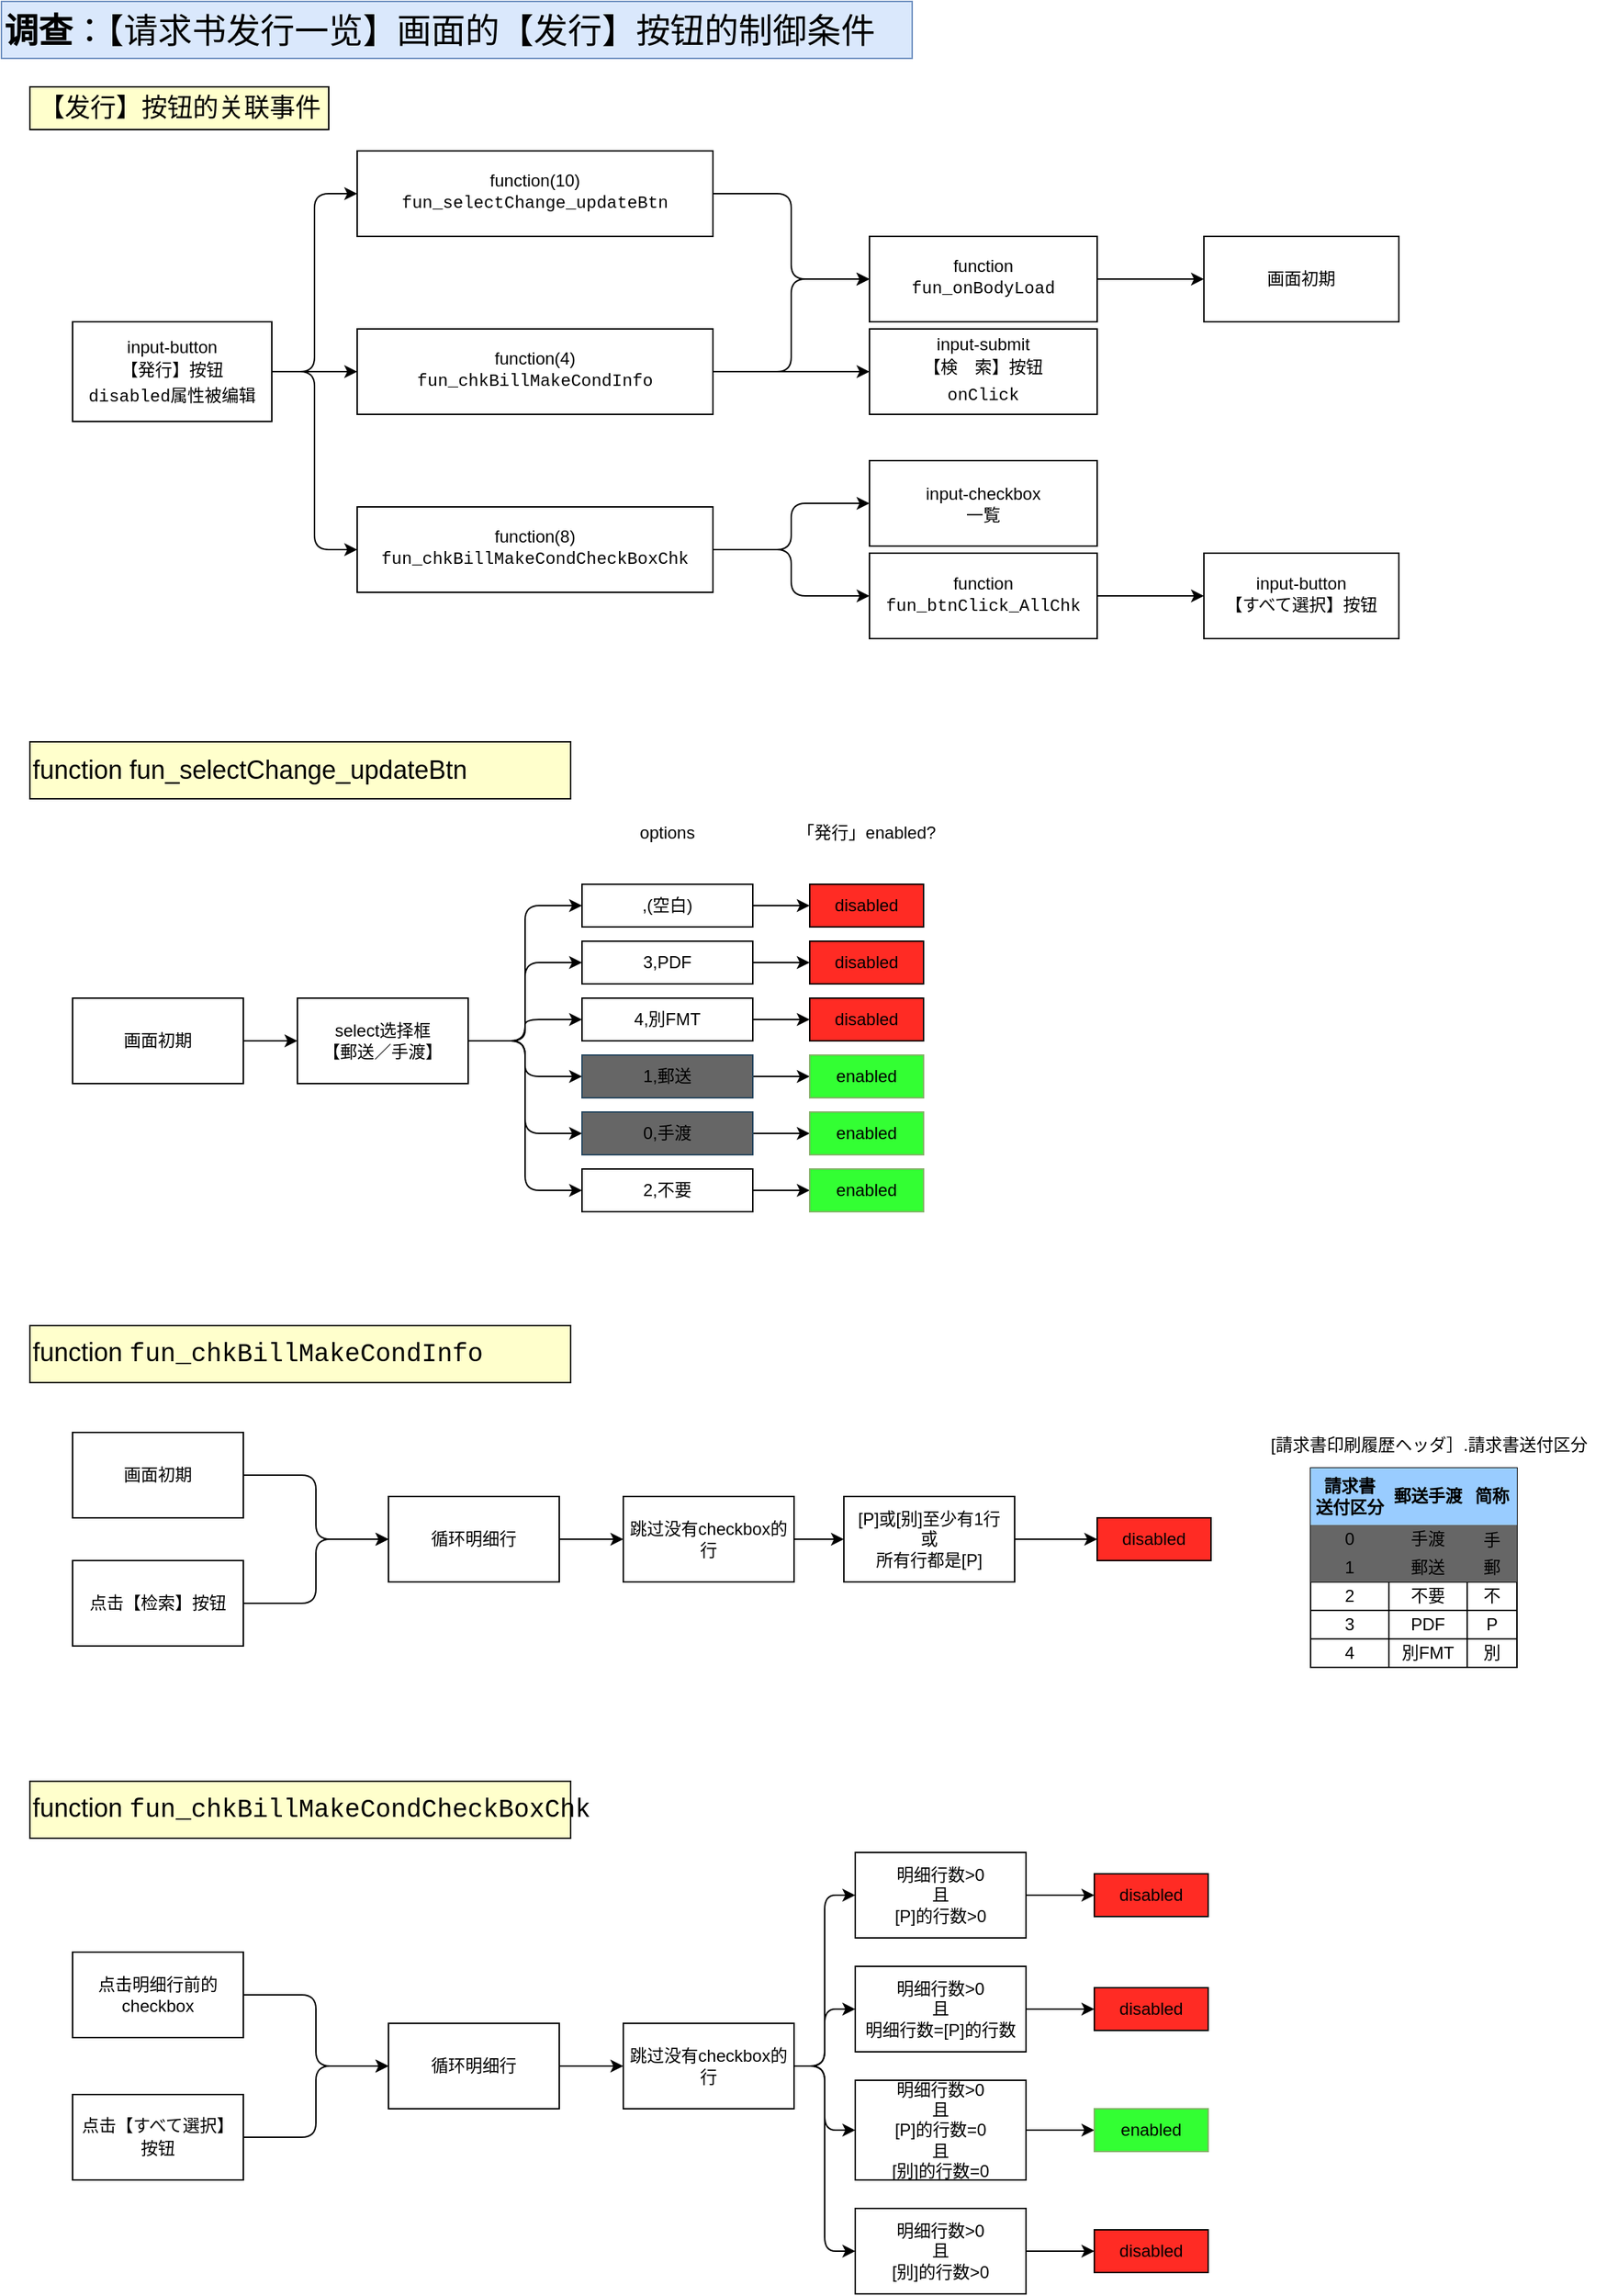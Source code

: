 <mxfile version="17.4.1" type="github">
  <diagram id="C5RBs43oDa-KdzZeNtuy" name="Page-1">
    <mxGraphModel dx="2062" dy="1098" grid="1" gridSize="10" guides="1" tooltips="1" connect="1" arrows="1" fold="1" page="1" pageScale="1" pageWidth="827" pageHeight="1169" math="0" shadow="0">
      <root>
        <mxCell id="WIyWlLk6GJQsqaUBKTNV-0" />
        <mxCell id="WIyWlLk6GJQsqaUBKTNV-1" parent="WIyWlLk6GJQsqaUBKTNV-0" />
        <mxCell id="Der7_sgnJ4g48vFdQXh9-0" value="" style="edgeStyle=orthogonalEdgeStyle;html=1;entryX=0;entryY=0.5;entryDx=0;entryDy=0;fontSize=12;labelBackgroundColor=none;fontColor=#000000;" edge="1" parent="WIyWlLk6GJQsqaUBKTNV-1" source="Der7_sgnJ4g48vFdQXh9-2" target="Der7_sgnJ4g48vFdQXh9-6">
          <mxGeometry relative="1" as="geometry" />
        </mxCell>
        <mxCell id="Der7_sgnJ4g48vFdQXh9-1" value="" style="edgeStyle=orthogonalEdgeStyle;html=1;entryX=0;entryY=0.5;entryDx=0;entryDy=0;exitX=1;exitY=0.5;exitDx=0;exitDy=0;fontSize=12;labelBackgroundColor=none;fontColor=#000000;" edge="1" parent="WIyWlLk6GJQsqaUBKTNV-1" source="Der7_sgnJ4g48vFdQXh9-2" target="Der7_sgnJ4g48vFdQXh9-4">
          <mxGeometry relative="1" as="geometry" />
        </mxCell>
        <mxCell id="Der7_sgnJ4g48vFdQXh9-2" value="input-button&lt;br style=&quot;font-size: 12px;&quot;&gt;&lt;div style=&quot;font-family: &amp;quot;yahei consolas hybrid&amp;quot;, consolas, &amp;quot;courier new&amp;quot;, monospace, consolas, &amp;quot;courier new&amp;quot;, monospace; font-size: 12px; line-height: 19px;&quot;&gt;&lt;span style=&quot;font-size: 12px;&quot;&gt;【発行】按钮&lt;/span&gt;&lt;/div&gt;&lt;span style=&quot;font-family: &amp;quot;yahei consolas hybrid&amp;quot;, consolas, &amp;quot;courier new&amp;quot;, monospace, consolas, &amp;quot;courier new&amp;quot;, monospace; font-size: 12px;&quot;&gt;disabled属性被编辑&lt;br style=&quot;font-size: 12px;&quot;&gt;&lt;/span&gt;" style="rounded=0;whiteSpace=wrap;html=1;fontSize=12;labelBackgroundColor=none;fontColor=#000000;" vertex="1" parent="WIyWlLk6GJQsqaUBKTNV-1">
          <mxGeometry x="70" y="245" width="140" height="70" as="geometry" />
        </mxCell>
        <mxCell id="Der7_sgnJ4g48vFdQXh9-3" value="" style="edgeStyle=orthogonalEdgeStyle;html=1;fontSize=12;labelBackgroundColor=none;fontColor=#000000;" edge="1" parent="WIyWlLk6GJQsqaUBKTNV-1" source="Der7_sgnJ4g48vFdQXh9-4" target="Der7_sgnJ4g48vFdQXh9-11">
          <mxGeometry relative="1" as="geometry" />
        </mxCell>
        <mxCell id="Der7_sgnJ4g48vFdQXh9-4" value="function(10)&lt;br style=&quot;font-size: 12px;&quot;&gt;&lt;div style=&quot;font-family: &amp;quot;yahei consolas hybrid&amp;quot;, consolas, &amp;quot;courier new&amp;quot;, monospace, consolas, &amp;quot;courier new&amp;quot;, monospace; font-size: 12px; line-height: 19px;&quot;&gt;&lt;span style=&quot;font-size: 12px;&quot;&gt;fun_selectChange_updateBtn&lt;/span&gt;&lt;/div&gt;" style="rounded=0;whiteSpace=wrap;html=1;fontSize=12;labelBackgroundColor=none;fontColor=#000000;" vertex="1" parent="WIyWlLk6GJQsqaUBKTNV-1">
          <mxGeometry x="270" y="125" width="250" height="60" as="geometry" />
        </mxCell>
        <mxCell id="Der7_sgnJ4g48vFdQXh9-5" value="" style="edgeStyle=orthogonalEdgeStyle;html=1;fontSize=12;labelBackgroundColor=none;fontColor=#000000;" edge="1" parent="WIyWlLk6GJQsqaUBKTNV-1" source="Der7_sgnJ4g48vFdQXh9-6" target="Der7_sgnJ4g48vFdQXh9-13">
          <mxGeometry relative="1" as="geometry" />
        </mxCell>
        <mxCell id="Der7_sgnJ4g48vFdQXh9-6" value="function(4)&lt;br style=&quot;font-size: 12px;&quot;&gt;&lt;div style=&quot;font-family: &amp;quot;yahei consolas hybrid&amp;quot;, consolas, &amp;quot;courier new&amp;quot;, monospace, consolas, &amp;quot;courier new&amp;quot;, monospace; font-size: 12px; line-height: 19px;&quot;&gt;&lt;span style=&quot;font-size: 12px;&quot;&gt;fun_chkBillMakeCondInfo&lt;/span&gt;&lt;/div&gt;" style="whiteSpace=wrap;html=1;rounded=0;fontSize=12;labelBackgroundColor=none;fontColor=#000000;" vertex="1" parent="WIyWlLk6GJQsqaUBKTNV-1">
          <mxGeometry x="270" y="250" width="250" height="60" as="geometry" />
        </mxCell>
        <mxCell id="Der7_sgnJ4g48vFdQXh9-7" value="" style="edgeStyle=orthogonalEdgeStyle;html=1;entryX=0;entryY=0.5;entryDx=0;entryDy=0;fontSize=12;labelBackgroundColor=none;fontColor=#000000;" edge="1" parent="WIyWlLk6GJQsqaUBKTNV-1" source="Der7_sgnJ4g48vFdQXh9-8" target="Der7_sgnJ4g48vFdQXh9-19">
          <mxGeometry relative="1" as="geometry">
            <mxPoint x="630" y="370" as="targetPoint" />
          </mxGeometry>
        </mxCell>
        <mxCell id="Der7_sgnJ4g48vFdQXh9-8" value="function(8)&lt;br style=&quot;font-size: 12px;&quot;&gt;&lt;div style=&quot;font-family: &amp;quot;yahei consolas hybrid&amp;quot;, consolas, &amp;quot;courier new&amp;quot;, monospace, consolas, &amp;quot;courier new&amp;quot;, monospace; font-size: 12px; line-height: 19px;&quot;&gt;&lt;div style=&quot;font-family: &amp;quot;yahei consolas hybrid&amp;quot;, consolas, &amp;quot;courier new&amp;quot;, monospace, consolas, &amp;quot;courier new&amp;quot;, monospace; line-height: 19px; font-size: 12px;&quot;&gt;&lt;span style=&quot;font-size: 12px;&quot;&gt;fun_chkBillMakeCondCheckBoxChk&lt;/span&gt;&lt;/div&gt;&lt;/div&gt;" style="whiteSpace=wrap;html=1;rounded=0;fontSize=12;labelBackgroundColor=none;fontColor=#000000;" vertex="1" parent="WIyWlLk6GJQsqaUBKTNV-1">
          <mxGeometry x="270" y="375" width="250" height="60" as="geometry" />
        </mxCell>
        <mxCell id="Der7_sgnJ4g48vFdQXh9-9" value="" style="edgeStyle=orthogonalEdgeStyle;html=1;entryX=0;entryY=0.5;entryDx=0;entryDy=0;exitX=1;exitY=0.5;exitDx=0;exitDy=0;fontSize=12;labelBackgroundColor=none;fontColor=#000000;" edge="1" parent="WIyWlLk6GJQsqaUBKTNV-1" source="Der7_sgnJ4g48vFdQXh9-2" target="Der7_sgnJ4g48vFdQXh9-8">
          <mxGeometry relative="1" as="geometry">
            <mxPoint x="200" y="290" as="sourcePoint" />
            <mxPoint x="280" y="380" as="targetPoint" />
          </mxGeometry>
        </mxCell>
        <mxCell id="Der7_sgnJ4g48vFdQXh9-10" value="" style="edgeStyle=orthogonalEdgeStyle;html=1;fontSize=12;labelBackgroundColor=none;fontColor=#000000;" edge="1" parent="WIyWlLk6GJQsqaUBKTNV-1" source="Der7_sgnJ4g48vFdQXh9-11" target="Der7_sgnJ4g48vFdQXh9-12">
          <mxGeometry relative="1" as="geometry" />
        </mxCell>
        <mxCell id="Der7_sgnJ4g48vFdQXh9-11" value="function&lt;br style=&quot;font-size: 12px;&quot;&gt;&lt;div style=&quot;font-family: &amp;quot;yahei consolas hybrid&amp;quot;, consolas, &amp;quot;courier new&amp;quot;, monospace, consolas, &amp;quot;courier new&amp;quot;, monospace; font-size: 12px; line-height: 19px;&quot;&gt;&lt;span style=&quot;font-size: 12px;&quot;&gt;fun_onBodyLoad&lt;/span&gt;&lt;/div&gt;" style="whiteSpace=wrap;html=1;rounded=0;fontSize=12;labelBackgroundColor=none;fontColor=#000000;" vertex="1" parent="WIyWlLk6GJQsqaUBKTNV-1">
          <mxGeometry x="630" y="185" width="160" height="60" as="geometry" />
        </mxCell>
        <mxCell id="Der7_sgnJ4g48vFdQXh9-12" value="画面初期" style="whiteSpace=wrap;html=1;rounded=0;fontColor=#000000;fontSize=12;labelBackgroundColor=none;" vertex="1" parent="WIyWlLk6GJQsqaUBKTNV-1">
          <mxGeometry x="865" y="185" width="137" height="60" as="geometry" />
        </mxCell>
        <mxCell id="Der7_sgnJ4g48vFdQXh9-13" value="input-submit&lt;br style=&quot;font-size: 12px;&quot;&gt;&lt;div style=&quot;font-family: &amp;quot;yahei consolas hybrid&amp;quot;, consolas, &amp;quot;courier new&amp;quot;, monospace, consolas, &amp;quot;courier new&amp;quot;, monospace; font-size: 12px; line-height: 19px;&quot;&gt;&lt;span style=&quot;font-size: 12px;&quot;&gt;検　索&lt;/span&gt;&lt;/div&gt;&lt;div style=&quot;font-family: &amp;quot;yahei consolas hybrid&amp;quot;, consolas, &amp;quot;courier new&amp;quot;, monospace, consolas, &amp;quot;courier new&amp;quot;, monospace; font-size: 12px; line-height: 19px;&quot;&gt;&lt;span style=&quot;font-size: 12px;&quot;&gt;onClick&lt;/span&gt;&lt;/div&gt;" style="whiteSpace=wrap;html=1;rounded=0;fontSize=12;labelBackgroundColor=none;fontColor=#000000;" vertex="1" parent="WIyWlLk6GJQsqaUBKTNV-1">
          <mxGeometry x="630" y="250" width="120" height="60" as="geometry" />
        </mxCell>
        <mxCell id="Der7_sgnJ4g48vFdQXh9-14" value="" style="edgeStyle=orthogonalEdgeStyle;html=1;exitX=1;exitY=0.5;exitDx=0;exitDy=0;entryX=0;entryY=0.5;entryDx=0;entryDy=0;fontSize=12;labelBackgroundColor=none;fontColor=#000000;" edge="1" parent="WIyWlLk6GJQsqaUBKTNV-1" source="Der7_sgnJ4g48vFdQXh9-6" target="Der7_sgnJ4g48vFdQXh9-11">
          <mxGeometry relative="1" as="geometry">
            <mxPoint x="530" y="290" as="sourcePoint" />
            <mxPoint x="675" y="290" as="targetPoint" />
          </mxGeometry>
        </mxCell>
        <mxCell id="Der7_sgnJ4g48vFdQXh9-15" style="edgeStyle=orthogonalEdgeStyle;html=1;entryX=0;entryY=0.5;entryDx=0;entryDy=0;fontSize=12;labelBackgroundColor=none;fontColor=#000000;" edge="1" parent="WIyWlLk6GJQsqaUBKTNV-1" source="Der7_sgnJ4g48vFdQXh9-16" target="Der7_sgnJ4g48vFdQXh9-18">
          <mxGeometry relative="1" as="geometry" />
        </mxCell>
        <mxCell id="Der7_sgnJ4g48vFdQXh9-16" value="function&lt;br style=&quot;font-size: 12px;&quot;&gt;&lt;div style=&quot;font-family: &amp;quot;yahei consolas hybrid&amp;quot;, consolas, &amp;quot;courier new&amp;quot;, monospace, consolas, &amp;quot;courier new&amp;quot;, monospace; font-size: 12px; line-height: 19px;&quot;&gt;&lt;span style=&quot;font-size: 12px;&quot;&gt;fun_btnClick_AllChk&lt;/span&gt;&lt;/div&gt;" style="whiteSpace=wrap;html=1;rounded=0;fontSize=12;labelBackgroundColor=none;fontColor=#000000;" vertex="1" parent="WIyWlLk6GJQsqaUBKTNV-1">
          <mxGeometry x="630" y="407.5" width="160" height="60" as="geometry" />
        </mxCell>
        <mxCell id="Der7_sgnJ4g48vFdQXh9-17" value="" style="endArrow=classic;html=1;exitX=1;exitY=0.5;exitDx=0;exitDy=0;entryX=0;entryY=0.5;entryDx=0;entryDy=0;edgeStyle=orthogonalEdgeStyle;fontSize=12;labelBackgroundColor=none;fontColor=#000000;" edge="1" parent="WIyWlLk6GJQsqaUBKTNV-1" source="Der7_sgnJ4g48vFdQXh9-8" target="Der7_sgnJ4g48vFdQXh9-16">
          <mxGeometry width="50" height="50" relative="1" as="geometry">
            <mxPoint x="640" y="400" as="sourcePoint" />
            <mxPoint x="690" y="350" as="targetPoint" />
          </mxGeometry>
        </mxCell>
        <mxCell id="Der7_sgnJ4g48vFdQXh9-18" value="input-button&lt;br style=&quot;font-size: 12px;&quot;&gt;&lt;div style=&quot;font-family: &amp;quot;yahei consolas hybrid&amp;quot;, consolas, &amp;quot;courier new&amp;quot;, monospace, consolas, &amp;quot;courier new&amp;quot;, monospace; font-size: 12px; line-height: 19px;&quot;&gt;&lt;div style=&quot;font-family: &amp;quot;yahei consolas hybrid&amp;quot;, consolas, &amp;quot;courier new&amp;quot;, monospace, consolas, &amp;quot;courier new&amp;quot;, monospace; line-height: 19px; font-size: 12px;&quot;&gt;&lt;span style=&quot;font-size: 12px;&quot;&gt;【すべて選択】按钮&lt;/span&gt;&lt;/div&gt;&lt;/div&gt;" style="whiteSpace=wrap;html=1;rounded=0;fontSize=12;labelBackgroundColor=none;fontColor=#000000;" vertex="1" parent="WIyWlLk6GJQsqaUBKTNV-1">
          <mxGeometry x="865" y="407.5" width="137" height="60" as="geometry" />
        </mxCell>
        <mxCell id="Der7_sgnJ4g48vFdQXh9-19" value="input-checkbox&lt;br style=&quot;font-size: 12px;&quot;&gt;一覧" style="whiteSpace=wrap;html=1;rounded=0;fontSize=12;labelBackgroundColor=none;fontColor=#000000;" vertex="1" parent="WIyWlLk6GJQsqaUBKTNV-1">
          <mxGeometry x="630" y="342.5" width="160" height="60" as="geometry" />
        </mxCell>
        <mxCell id="Der7_sgnJ4g48vFdQXh9-20" value="input-submit&lt;br style=&quot;font-size: 12px;&quot;&gt;&lt;div style=&quot;font-family: &amp;quot;yahei consolas hybrid&amp;quot;, consolas, &amp;quot;courier new&amp;quot;, monospace, consolas, &amp;quot;courier new&amp;quot;, monospace; font-size: 12px; line-height: 19px;&quot;&gt;&lt;span style=&quot;font-size: 12px;&quot;&gt;【検　索】按钮&lt;/span&gt;&lt;/div&gt;&lt;div style=&quot;font-family: &amp;quot;yahei consolas hybrid&amp;quot;, consolas, &amp;quot;courier new&amp;quot;, monospace, consolas, &amp;quot;courier new&amp;quot;, monospace; font-size: 12px; line-height: 19px;&quot;&gt;&lt;span style=&quot;font-size: 12px;&quot;&gt;onClick&lt;/span&gt;&lt;/div&gt;" style="whiteSpace=wrap;html=1;rounded=0;fontSize=12;labelBackgroundColor=none;fontColor=#000000;" vertex="1" parent="WIyWlLk6GJQsqaUBKTNV-1">
          <mxGeometry x="630" y="250" width="160" height="60" as="geometry" />
        </mxCell>
        <mxCell id="Der7_sgnJ4g48vFdQXh9-21" style="edgeStyle=orthogonalEdgeStyle;html=1;exitX=1;exitY=0.5;exitDx=0;exitDy=0;entryX=0;entryY=0.5;entryDx=0;entryDy=0;fontSize=12;labelBackgroundColor=none;fontColor=#000000;" edge="1" parent="WIyWlLk6GJQsqaUBKTNV-1" source="Der7_sgnJ4g48vFdQXh9-27" target="Der7_sgnJ4g48vFdQXh9-31">
          <mxGeometry relative="1" as="geometry" />
        </mxCell>
        <mxCell id="Der7_sgnJ4g48vFdQXh9-22" style="edgeStyle=orthogonalEdgeStyle;html=1;exitX=1;exitY=0.5;exitDx=0;exitDy=0;entryX=0;entryY=0.5;entryDx=0;entryDy=0;fontSize=12;labelBackgroundColor=none;fontColor=#000000;" edge="1" parent="WIyWlLk6GJQsqaUBKTNV-1" source="Der7_sgnJ4g48vFdQXh9-27" target="Der7_sgnJ4g48vFdQXh9-33">
          <mxGeometry relative="1" as="geometry" />
        </mxCell>
        <mxCell id="Der7_sgnJ4g48vFdQXh9-23" style="edgeStyle=orthogonalEdgeStyle;html=1;exitX=1;exitY=0.5;exitDx=0;exitDy=0;entryX=0;entryY=0.5;entryDx=0;entryDy=0;fontSize=12;labelBackgroundColor=none;fontColor=#000000;" edge="1" parent="WIyWlLk6GJQsqaUBKTNV-1" source="Der7_sgnJ4g48vFdQXh9-27" target="Der7_sgnJ4g48vFdQXh9-35">
          <mxGeometry relative="1" as="geometry" />
        </mxCell>
        <mxCell id="Der7_sgnJ4g48vFdQXh9-24" style="edgeStyle=orthogonalEdgeStyle;html=1;exitX=1;exitY=0.5;exitDx=0;exitDy=0;entryX=0;entryY=0.5;entryDx=0;entryDy=0;fontSize=12;labelBackgroundColor=none;fontColor=#000000;" edge="1" parent="WIyWlLk6GJQsqaUBKTNV-1" source="Der7_sgnJ4g48vFdQXh9-27" target="Der7_sgnJ4g48vFdQXh9-37">
          <mxGeometry relative="1" as="geometry" />
        </mxCell>
        <mxCell id="Der7_sgnJ4g48vFdQXh9-25" style="edgeStyle=orthogonalEdgeStyle;html=1;exitX=1;exitY=0.5;exitDx=0;exitDy=0;entryX=0;entryY=0.5;entryDx=0;entryDy=0;fontSize=12;labelBackgroundColor=none;fontColor=#000000;" edge="1" parent="WIyWlLk6GJQsqaUBKTNV-1" source="Der7_sgnJ4g48vFdQXh9-27" target="Der7_sgnJ4g48vFdQXh9-29">
          <mxGeometry relative="1" as="geometry" />
        </mxCell>
        <mxCell id="Der7_sgnJ4g48vFdQXh9-26" style="edgeStyle=orthogonalEdgeStyle;html=1;exitX=1;exitY=0.5;exitDx=0;exitDy=0;entryX=0;entryY=0.5;entryDx=0;entryDy=0;fontFamily=Helvetica;fontSize=12;labelBackgroundColor=none;fontColor=#000000;" edge="1" parent="WIyWlLk6GJQsqaUBKTNV-1" source="Der7_sgnJ4g48vFdQXh9-27" target="Der7_sgnJ4g48vFdQXh9-43">
          <mxGeometry relative="1" as="geometry" />
        </mxCell>
        <mxCell id="Der7_sgnJ4g48vFdQXh9-27" value="select选择框&lt;br style=&quot;font-size: 12px&quot;&gt;【郵送／手渡】" style="rounded=0;whiteSpace=wrap;html=1;fontSize=12;labelBackgroundColor=none;fontColor=#000000;" vertex="1" parent="WIyWlLk6GJQsqaUBKTNV-1">
          <mxGeometry x="228" y="720" width="120" height="60" as="geometry" />
        </mxCell>
        <mxCell id="Der7_sgnJ4g48vFdQXh9-28" style="edgeStyle=orthogonalEdgeStyle;html=1;exitX=1;exitY=0.5;exitDx=0;exitDy=0;entryX=0;entryY=0.5;entryDx=0;entryDy=0;fontFamily=Helvetica;fontSize=12;labelBackgroundColor=none;fontColor=#000000;" edge="1" parent="WIyWlLk6GJQsqaUBKTNV-1" source="Der7_sgnJ4g48vFdQXh9-29" target="Der7_sgnJ4g48vFdQXh9-41">
          <mxGeometry relative="1" as="geometry" />
        </mxCell>
        <mxCell id="Der7_sgnJ4g48vFdQXh9-29" value="3,PDF" style="whiteSpace=wrap;html=1;rounded=0;fontSize=12;labelBackgroundColor=none;fontColor=#000000;" vertex="1" parent="WIyWlLk6GJQsqaUBKTNV-1">
          <mxGeometry x="428" y="680" width="120" height="30" as="geometry" />
        </mxCell>
        <mxCell id="Der7_sgnJ4g48vFdQXh9-30" style="edgeStyle=orthogonalEdgeStyle;html=1;exitX=1;exitY=0.5;exitDx=0;exitDy=0;fontFamily=Helvetica;fontSize=12;labelBackgroundColor=none;fontColor=#000000;" edge="1" parent="WIyWlLk6GJQsqaUBKTNV-1" source="Der7_sgnJ4g48vFdQXh9-31" target="Der7_sgnJ4g48vFdQXh9-39">
          <mxGeometry relative="1" as="geometry" />
        </mxCell>
        <mxCell id="Der7_sgnJ4g48vFdQXh9-31" value="4,別FMT" style="whiteSpace=wrap;html=1;rounded=0;fontSize=12;labelBackgroundColor=none;fontColor=#000000;" vertex="1" parent="WIyWlLk6GJQsqaUBKTNV-1">
          <mxGeometry x="428" y="720" width="120" height="30" as="geometry" />
        </mxCell>
        <mxCell id="Der7_sgnJ4g48vFdQXh9-32" style="edgeStyle=orthogonalEdgeStyle;html=1;exitX=1;exitY=0.5;exitDx=0;exitDy=0;entryX=0;entryY=0.5;entryDx=0;entryDy=0;fontFamily=Helvetica;fontSize=12;labelBackgroundColor=none;fontColor=#000000;" edge="1" parent="WIyWlLk6GJQsqaUBKTNV-1" source="Der7_sgnJ4g48vFdQXh9-33" target="Der7_sgnJ4g48vFdQXh9-45">
          <mxGeometry relative="1" as="geometry" />
        </mxCell>
        <mxCell id="Der7_sgnJ4g48vFdQXh9-33" value="1,郵送" style="whiteSpace=wrap;html=1;rounded=0;fillColor=#666666;strokeColor=#23445d;shadow=0;sketch=0;fontSize=12;labelBackgroundColor=none;fontColor=#000000;" vertex="1" parent="WIyWlLk6GJQsqaUBKTNV-1">
          <mxGeometry x="428" y="760" width="120" height="30" as="geometry" />
        </mxCell>
        <mxCell id="Der7_sgnJ4g48vFdQXh9-34" style="edgeStyle=orthogonalEdgeStyle;html=1;exitX=1;exitY=0.5;exitDx=0;exitDy=0;entryX=0;entryY=0.5;entryDx=0;entryDy=0;fontFamily=Helvetica;fontSize=12;labelBackgroundColor=none;fontColor=#000000;" edge="1" parent="WIyWlLk6GJQsqaUBKTNV-1" source="Der7_sgnJ4g48vFdQXh9-35" target="Der7_sgnJ4g48vFdQXh9-46">
          <mxGeometry relative="1" as="geometry" />
        </mxCell>
        <mxCell id="Der7_sgnJ4g48vFdQXh9-35" value="0,手渡" style="whiteSpace=wrap;html=1;rounded=0;fillColor=#666666;strokeColor=#23445d;fontSize=12;labelBackgroundColor=none;fontColor=#000000;" vertex="1" parent="WIyWlLk6GJQsqaUBKTNV-1">
          <mxGeometry x="428" y="800" width="120" height="30" as="geometry" />
        </mxCell>
        <mxCell id="Der7_sgnJ4g48vFdQXh9-36" style="edgeStyle=orthogonalEdgeStyle;html=1;exitX=1;exitY=0.5;exitDx=0;exitDy=0;entryX=0;entryY=0.5;entryDx=0;entryDy=0;fontFamily=Helvetica;fontSize=12;labelBackgroundColor=none;fontColor=#000000;" edge="1" parent="WIyWlLk6GJQsqaUBKTNV-1" source="Der7_sgnJ4g48vFdQXh9-37" target="Der7_sgnJ4g48vFdQXh9-47">
          <mxGeometry relative="1" as="geometry" />
        </mxCell>
        <mxCell id="Der7_sgnJ4g48vFdQXh9-37" value="2,不要" style="whiteSpace=wrap;html=1;rounded=0;fontSize=12;labelBackgroundColor=none;fontColor=#000000;" vertex="1" parent="WIyWlLk6GJQsqaUBKTNV-1">
          <mxGeometry x="428" y="840" width="120" height="30" as="geometry" />
        </mxCell>
        <mxCell id="Der7_sgnJ4g48vFdQXh9-38" value="&lt;font style=&quot;font-size: 18px;&quot;&gt;&lt;span style=&quot;font-weight: 400; font-size: 18px;&quot;&gt;function&amp;nbsp;&lt;/span&gt;&lt;span style=&quot;font-weight: 400; font-size: 18px;&quot;&gt;fun_selectChange_updateBtn&lt;/span&gt;&lt;span style=&quot;font-weight: 400; font-size: 18px;&quot;&gt;&lt;br style=&quot;font-size: 18px;&quot;&gt;&lt;/span&gt;&lt;/font&gt;" style="text;strokeColor=default;fillColor=#FFFFCC;html=1;fontSize=18;fontStyle=1;verticalAlign=middle;align=left;shadow=0;sketch=0;labelBackgroundColor=none;fontColor=#000000;" vertex="1" parent="WIyWlLk6GJQsqaUBKTNV-1">
          <mxGeometry x="40" y="540" width="380" height="40" as="geometry" />
        </mxCell>
        <mxCell id="Der7_sgnJ4g48vFdQXh9-39" value="disabled" style="whiteSpace=wrap;html=1;rounded=0;fillColor=#FF2B24;fontSize=12;labelBackgroundColor=none;fontColor=#000000;" vertex="1" parent="WIyWlLk6GJQsqaUBKTNV-1">
          <mxGeometry x="588" y="720" width="80" height="30" as="geometry" />
        </mxCell>
        <mxCell id="Der7_sgnJ4g48vFdQXh9-40" value="&lt;span style=&quot;font-family: helvetica; font-size: 12px; font-style: normal; font-weight: 400; letter-spacing: normal; text-indent: 0px; text-transform: none; word-spacing: 0px; display: inline; float: none;&quot;&gt;「発行」enabled?&lt;/span&gt;" style="text;whiteSpace=wrap;html=1;fontSize=12;fontFamily=Helvetica;align=center;labelBackgroundColor=none;fontColor=#000000;" vertex="1" parent="WIyWlLk6GJQsqaUBKTNV-1">
          <mxGeometry x="568" y="590" width="120" height="50" as="geometry" />
        </mxCell>
        <mxCell id="Der7_sgnJ4g48vFdQXh9-41" value="disabled" style="whiteSpace=wrap;html=1;rounded=0;fillColor=#FF2B24;fontSize=12;labelBackgroundColor=none;fontColor=#000000;" vertex="1" parent="WIyWlLk6GJQsqaUBKTNV-1">
          <mxGeometry x="588" y="680" width="80" height="30" as="geometry" />
        </mxCell>
        <mxCell id="Der7_sgnJ4g48vFdQXh9-42" style="edgeStyle=orthogonalEdgeStyle;html=1;exitX=1;exitY=0.5;exitDx=0;exitDy=0;entryX=0;entryY=0.5;entryDx=0;entryDy=0;fontFamily=Helvetica;fontSize=12;labelBackgroundColor=none;fontColor=#000000;" edge="1" parent="WIyWlLk6GJQsqaUBKTNV-1" source="Der7_sgnJ4g48vFdQXh9-43" target="Der7_sgnJ4g48vFdQXh9-44">
          <mxGeometry relative="1" as="geometry" />
        </mxCell>
        <mxCell id="Der7_sgnJ4g48vFdQXh9-43" value=",(空白)" style="whiteSpace=wrap;html=1;rounded=0;fontSize=12;labelBackgroundColor=none;fontColor=#000000;" vertex="1" parent="WIyWlLk6GJQsqaUBKTNV-1">
          <mxGeometry x="428" y="640" width="120" height="30" as="geometry" />
        </mxCell>
        <mxCell id="Der7_sgnJ4g48vFdQXh9-44" value="disabled" style="whiteSpace=wrap;html=1;rounded=0;fillColor=#FF2B24;fontSize=12;labelBackgroundColor=none;fontColor=#000000;" vertex="1" parent="WIyWlLk6GJQsqaUBKTNV-1">
          <mxGeometry x="588" y="640" width="80" height="30" as="geometry" />
        </mxCell>
        <mxCell id="Der7_sgnJ4g48vFdQXh9-45" value="enabled" style="whiteSpace=wrap;html=1;rounded=0;fillColor=#33FF33;strokeColor=#82b366;fontSize=12;labelBackgroundColor=none;fontColor=#000000;" vertex="1" parent="WIyWlLk6GJQsqaUBKTNV-1">
          <mxGeometry x="588" y="760" width="80" height="30" as="geometry" />
        </mxCell>
        <mxCell id="Der7_sgnJ4g48vFdQXh9-46" value="enabled" style="whiteSpace=wrap;html=1;rounded=0;fillColor=#33FF33;strokeColor=#82b366;fontSize=12;labelBackgroundColor=none;fontColor=#000000;" vertex="1" parent="WIyWlLk6GJQsqaUBKTNV-1">
          <mxGeometry x="588" y="800" width="80" height="30" as="geometry" />
        </mxCell>
        <mxCell id="Der7_sgnJ4g48vFdQXh9-47" value="enabled" style="whiteSpace=wrap;html=1;rounded=0;fillColor=#33FF33;strokeColor=#82b366;fontSize=12;labelBackgroundColor=none;fontColor=#000000;" vertex="1" parent="WIyWlLk6GJQsqaUBKTNV-1">
          <mxGeometry x="588" y="840" width="80" height="30" as="geometry" />
        </mxCell>
        <mxCell id="Der7_sgnJ4g48vFdQXh9-48" value="&lt;span style=&quot;font-family: helvetica; font-size: 12px; font-style: normal; font-weight: 400; letter-spacing: normal; text-indent: 0px; text-transform: none; word-spacing: 0px; display: inline; float: none;&quot;&gt;options&lt;/span&gt;" style="text;whiteSpace=wrap;html=1;fontSize=12;fontFamily=Helvetica;align=center;labelBackgroundColor=none;fontColor=#000000;" vertex="1" parent="WIyWlLk6GJQsqaUBKTNV-1">
          <mxGeometry x="428" y="590" width="120" height="50" as="geometry" />
        </mxCell>
        <mxCell id="Der7_sgnJ4g48vFdQXh9-49" value="&lt;span style=&quot;font-style: normal ; letter-spacing: normal ; text-indent: 0px ; text-transform: none ; word-spacing: 0px ; display: inline ; float: none ; font-size: 24px&quot;&gt;&lt;font style=&quot;font-size: 24px&quot;&gt;&lt;b style=&quot;font-size: 24px&quot;&gt;调查&lt;/b&gt;：【请求书发行一览】画面的【发行】按钮的制御条件&lt;/font&gt;&lt;/span&gt;" style="text;whiteSpace=wrap;html=1;fontSize=24;fontFamily=Helvetica;labelBackgroundColor=none;fillColor=#dae8fc;strokeColor=#6c8ebf;" vertex="1" parent="WIyWlLk6GJQsqaUBKTNV-1">
          <mxGeometry x="20" y="20" width="640" height="40" as="geometry" />
        </mxCell>
        <mxCell id="Der7_sgnJ4g48vFdQXh9-50" value="【发行】按钮的关联事件" style="text;html=1;align=center;verticalAlign=middle;resizable=0;points=[];autosize=1;strokeColor=default;fillColor=#FFFFCC;fontSize=18;fontFamily=Helvetica;labelBackgroundColor=none;fontColor=#000000;" vertex="1" parent="WIyWlLk6GJQsqaUBKTNV-1">
          <mxGeometry x="40" y="80" width="210" height="30" as="geometry" />
        </mxCell>
        <mxCell id="Der7_sgnJ4g48vFdQXh9-51" style="edgeStyle=orthogonalEdgeStyle;html=1;exitX=1;exitY=0.5;exitDx=0;exitDy=0;fontFamily=Helvetica;fontSize=12;labelBackgroundColor=none;fontColor=#000000;" edge="1" parent="WIyWlLk6GJQsqaUBKTNV-1" source="Der7_sgnJ4g48vFdQXh9-52" target="Der7_sgnJ4g48vFdQXh9-27">
          <mxGeometry relative="1" as="geometry" />
        </mxCell>
        <mxCell id="Der7_sgnJ4g48vFdQXh9-52" value="画面初期" style="whiteSpace=wrap;html=1;rounded=0;fontSize=12;labelBackgroundColor=none;fontColor=#000000;" vertex="1" parent="WIyWlLk6GJQsqaUBKTNV-1">
          <mxGeometry x="70" y="720" width="120" height="60" as="geometry" />
        </mxCell>
        <mxCell id="Der7_sgnJ4g48vFdQXh9-53" value="&lt;font style=&quot;font-size: 18px;&quot;&gt;&lt;span style=&quot;font-weight: 400; font-size: 18px;&quot;&gt;function&amp;nbsp;&lt;/span&gt;&lt;span style=&quot;font-family: &amp;quot;yahei consolas hybrid&amp;quot;, consolas, &amp;quot;courier new&amp;quot;, monospace, consolas, &amp;quot;courier new&amp;quot;, monospace; font-size: 18px; font-weight: 400; text-align: center;&quot;&gt;fun_chkBillMakeCondInfo&lt;/span&gt;&lt;span style=&quot;font-weight: 400; font-size: 18px;&quot;&gt;&lt;br style=&quot;font-size: 18px;&quot;&gt;&lt;/span&gt;&lt;/font&gt;" style="text;strokeColor=default;fillColor=#FFFFCC;html=1;fontSize=18;fontStyle=1;verticalAlign=middle;align=left;shadow=0;sketch=0;labelBackgroundColor=none;fontColor=#000000;" vertex="1" parent="WIyWlLk6GJQsqaUBKTNV-1">
          <mxGeometry x="40" y="950" width="380" height="40" as="geometry" />
        </mxCell>
        <mxCell id="Der7_sgnJ4g48vFdQXh9-54" style="edgeStyle=orthogonalEdgeStyle;html=1;exitX=1;exitY=0.5;exitDx=0;exitDy=0;entryX=0;entryY=0.5;entryDx=0;entryDy=0;fontFamily=Helvetica;fontSize=12;fontColor=#000000;labelBackgroundColor=none;" edge="1" parent="WIyWlLk6GJQsqaUBKTNV-1" source="Der7_sgnJ4g48vFdQXh9-55" target="Der7_sgnJ4g48vFdQXh9-57">
          <mxGeometry relative="1" as="geometry" />
        </mxCell>
        <mxCell id="Der7_sgnJ4g48vFdQXh9-55" value="循环明细行" style="whiteSpace=wrap;html=1;rounded=0;fontSize=12;labelBackgroundColor=none;fontColor=#000000;" vertex="1" parent="WIyWlLk6GJQsqaUBKTNV-1">
          <mxGeometry x="292" y="1070" width="120" height="60" as="geometry" />
        </mxCell>
        <mxCell id="Der7_sgnJ4g48vFdQXh9-56" style="edgeStyle=orthogonalEdgeStyle;html=1;exitX=1;exitY=0.5;exitDx=0;exitDy=0;labelBackgroundColor=none;fontFamily=Helvetica;fontSize=12;fontColor=#000000;" edge="1" parent="WIyWlLk6GJQsqaUBKTNV-1" source="Der7_sgnJ4g48vFdQXh9-57" target="Der7_sgnJ4g48vFdQXh9-85">
          <mxGeometry relative="1" as="geometry" />
        </mxCell>
        <mxCell id="Der7_sgnJ4g48vFdQXh9-57" value="跳过没有checkbox的行" style="whiteSpace=wrap;html=1;rounded=0;fontSize=12;labelBackgroundColor=none;fontColor=#000000;" vertex="1" parent="WIyWlLk6GJQsqaUBKTNV-1">
          <mxGeometry x="457" y="1070" width="120" height="60" as="geometry" />
        </mxCell>
        <mxCell id="Der7_sgnJ4g48vFdQXh9-58" value="" style="shape=table;startSize=0;container=1;collapsible=0;childLayout=tableLayout;shadow=0;labelBackgroundColor=none;sketch=0;fontFamily=Helvetica;fontSize=12;fontColor=#000000;fillColor=#FFFFFF;" vertex="1" parent="WIyWlLk6GJQsqaUBKTNV-1">
          <mxGeometry x="940" y="1050" width="145" height="140" as="geometry" />
        </mxCell>
        <mxCell id="Der7_sgnJ4g48vFdQXh9-59" value="" style="shape=partialRectangle;collapsible=0;dropTarget=0;pointerEvents=0;fillColor=none;top=0;left=0;bottom=0;right=0;points=[[0,0.5],[1,0.5]];portConstraint=eastwest;shadow=0;labelBackgroundColor=none;sketch=0;fontFamily=Helvetica;fontSize=12;fontColor=#000000;" vertex="1" parent="Der7_sgnJ4g48vFdQXh9-58">
          <mxGeometry width="145" height="40" as="geometry" />
        </mxCell>
        <mxCell id="Der7_sgnJ4g48vFdQXh9-60" value="&lt;span style=&quot;font-family: &amp;quot;helvetica&amp;quot;&quot;&gt;請求書&lt;br&gt;&lt;/span&gt;&lt;span style=&quot;font-size: 12px&quot;&gt;&lt;font style=&quot;font-size: 12px&quot;&gt;送付区分&lt;/font&gt;&lt;/span&gt;" style="shape=partialRectangle;html=1;whiteSpace=wrap;connectable=0;overflow=hidden;fillColor=#99CCFF;top=0;left=0;bottom=0;right=0;pointerEvents=1;shadow=0;labelBackgroundColor=none;sketch=0;fontFamily=Helvetica;fontSize=12;fontColor=#000000;fontStyle=1" vertex="1" parent="Der7_sgnJ4g48vFdQXh9-59">
          <mxGeometry width="55" height="40" as="geometry">
            <mxRectangle width="55" height="40" as="alternateBounds" />
          </mxGeometry>
        </mxCell>
        <mxCell id="Der7_sgnJ4g48vFdQXh9-61" value="&lt;font style=&quot;font-size: 12px;&quot;&gt;郵送手渡&lt;/font&gt;" style="shape=partialRectangle;html=1;whiteSpace=wrap;connectable=0;overflow=hidden;fillColor=#99CCFF;top=0;left=0;bottom=0;right=0;pointerEvents=1;shadow=0;labelBackgroundColor=none;sketch=0;fontFamily=Helvetica;fontSize=12;fontColor=#000000;fontStyle=1" vertex="1" parent="Der7_sgnJ4g48vFdQXh9-59">
          <mxGeometry x="55" width="55" height="40" as="geometry">
            <mxRectangle width="55" height="40" as="alternateBounds" />
          </mxGeometry>
        </mxCell>
        <mxCell id="Der7_sgnJ4g48vFdQXh9-62" value="&lt;font style=&quot;font-size: 12px;&quot;&gt;简称&lt;/font&gt;" style="shape=partialRectangle;html=1;whiteSpace=wrap;connectable=0;overflow=hidden;fillColor=#99CCFF;top=0;left=0;bottom=0;right=0;pointerEvents=1;shadow=0;labelBackgroundColor=none;sketch=0;fontFamily=Helvetica;fontSize=12;fontColor=#000000;strokeColor=default;fontStyle=1" vertex="1" parent="Der7_sgnJ4g48vFdQXh9-59">
          <mxGeometry x="110" width="35" height="40" as="geometry">
            <mxRectangle width="35" height="40" as="alternateBounds" />
          </mxGeometry>
        </mxCell>
        <mxCell id="Der7_sgnJ4g48vFdQXh9-63" value="" style="shape=partialRectangle;collapsible=0;dropTarget=0;pointerEvents=0;fillColor=#666666;top=0;left=0;bottom=0;right=0;points=[[0,0.5],[1,0.5]];portConstraint=eastwest;shadow=0;labelBackgroundColor=default;sketch=0;fontFamily=Helvetica;fontSize=12;fontColor=#000000;" vertex="1" parent="Der7_sgnJ4g48vFdQXh9-58">
          <mxGeometry y="40" width="145" height="20" as="geometry" />
        </mxCell>
        <mxCell id="Der7_sgnJ4g48vFdQXh9-64" value="0" style="shape=partialRectangle;html=1;whiteSpace=wrap;connectable=0;overflow=hidden;fillColor=none;top=0;left=0;bottom=0;right=0;pointerEvents=1;shadow=0;labelBackgroundColor=none;sketch=0;fontFamily=Helvetica;fontSize=12;fontColor=#000000;" vertex="1" parent="Der7_sgnJ4g48vFdQXh9-63">
          <mxGeometry width="55" height="20" as="geometry">
            <mxRectangle width="55" height="20" as="alternateBounds" />
          </mxGeometry>
        </mxCell>
        <mxCell id="Der7_sgnJ4g48vFdQXh9-65" value="手渡" style="shape=partialRectangle;html=1;whiteSpace=wrap;connectable=0;overflow=hidden;fillColor=none;top=0;left=0;bottom=0;right=0;pointerEvents=1;shadow=0;labelBackgroundColor=none;sketch=0;fontFamily=Helvetica;fontSize=12;fontColor=#000000;" vertex="1" parent="Der7_sgnJ4g48vFdQXh9-63">
          <mxGeometry x="55" width="55" height="20" as="geometry">
            <mxRectangle width="55" height="20" as="alternateBounds" />
          </mxGeometry>
        </mxCell>
        <mxCell id="Der7_sgnJ4g48vFdQXh9-66" value="&lt;div style=&quot;font-family: &amp;quot;yahei consolas hybrid&amp;quot;, consolas, &amp;quot;courier new&amp;quot;, monospace, consolas, &amp;quot;courier new&amp;quot;, monospace; font-size: 12px; line-height: 19px;&quot;&gt;&lt;span style=&quot;font-size: 12px;&quot;&gt;手&lt;/span&gt;&lt;/div&gt;" style="shape=partialRectangle;html=1;whiteSpace=wrap;connectable=0;overflow=hidden;fillColor=none;top=0;left=0;bottom=0;right=0;pointerEvents=1;shadow=0;labelBackgroundColor=none;sketch=0;fontFamily=Helvetica;fontSize=12;fontColor=#000000;" vertex="1" parent="Der7_sgnJ4g48vFdQXh9-63">
          <mxGeometry x="110" width="35" height="20" as="geometry">
            <mxRectangle width="35" height="20" as="alternateBounds" />
          </mxGeometry>
        </mxCell>
        <mxCell id="Der7_sgnJ4g48vFdQXh9-67" value="" style="shape=partialRectangle;collapsible=0;dropTarget=0;pointerEvents=0;fillColor=none;top=0;left=0;bottom=0;right=0;points=[[0,0.5],[1,0.5]];portConstraint=eastwest;shadow=0;labelBackgroundColor=none;sketch=0;fontFamily=Helvetica;fontSize=12;fontColor=#000000;" vertex="1" parent="Der7_sgnJ4g48vFdQXh9-58">
          <mxGeometry y="60" width="145" height="20" as="geometry" />
        </mxCell>
        <mxCell id="Der7_sgnJ4g48vFdQXh9-68" value="1" style="shape=partialRectangle;html=1;whiteSpace=wrap;connectable=0;overflow=hidden;fillColor=#666666;top=0;left=0;bottom=0;right=0;pointerEvents=1;shadow=0;labelBackgroundColor=none;sketch=0;fontFamily=Helvetica;fontSize=12;fontColor=#000000;" vertex="1" parent="Der7_sgnJ4g48vFdQXh9-67">
          <mxGeometry width="55" height="20" as="geometry">
            <mxRectangle width="55" height="20" as="alternateBounds" />
          </mxGeometry>
        </mxCell>
        <mxCell id="Der7_sgnJ4g48vFdQXh9-69" value="郵送" style="shape=partialRectangle;html=1;whiteSpace=wrap;connectable=0;overflow=hidden;fillColor=#666666;top=0;left=0;bottom=0;right=0;pointerEvents=1;shadow=0;labelBackgroundColor=none;sketch=0;fontFamily=Helvetica;fontSize=12;fontColor=#000000;" vertex="1" parent="Der7_sgnJ4g48vFdQXh9-67">
          <mxGeometry x="55" width="55" height="20" as="geometry">
            <mxRectangle width="55" height="20" as="alternateBounds" />
          </mxGeometry>
        </mxCell>
        <mxCell id="Der7_sgnJ4g48vFdQXh9-70" value="&lt;span style=&quot;font-size: 12px;&quot;&gt;郵&lt;/span&gt;" style="shape=partialRectangle;html=1;whiteSpace=wrap;connectable=0;overflow=hidden;fillColor=#666666;top=0;left=0;bottom=0;right=0;pointerEvents=1;shadow=0;labelBackgroundColor=none;sketch=0;fontFamily=Helvetica;fontSize=12;fontColor=#000000;" vertex="1" parent="Der7_sgnJ4g48vFdQXh9-67">
          <mxGeometry x="110" width="35" height="20" as="geometry">
            <mxRectangle width="35" height="20" as="alternateBounds" />
          </mxGeometry>
        </mxCell>
        <mxCell id="Der7_sgnJ4g48vFdQXh9-71" value="" style="shape=partialRectangle;collapsible=0;dropTarget=0;pointerEvents=0;fillColor=none;top=0;left=0;bottom=0;right=0;points=[[0,0.5],[1,0.5]];portConstraint=eastwest;shadow=0;labelBackgroundColor=none;sketch=0;fontFamily=Helvetica;fontSize=12;fontColor=#000000;" vertex="1" parent="Der7_sgnJ4g48vFdQXh9-58">
          <mxGeometry y="80" width="145" height="20" as="geometry" />
        </mxCell>
        <mxCell id="Der7_sgnJ4g48vFdQXh9-72" value="2" style="shape=partialRectangle;html=1;whiteSpace=wrap;connectable=0;overflow=hidden;fillColor=none;top=0;left=0;bottom=0;right=0;pointerEvents=1;shadow=0;labelBackgroundColor=none;sketch=0;fontFamily=Helvetica;fontSize=12;fontColor=#000000;" vertex="1" parent="Der7_sgnJ4g48vFdQXh9-71">
          <mxGeometry width="55" height="20" as="geometry">
            <mxRectangle width="55" height="20" as="alternateBounds" />
          </mxGeometry>
        </mxCell>
        <mxCell id="Der7_sgnJ4g48vFdQXh9-73" value="不要" style="shape=partialRectangle;html=1;whiteSpace=wrap;connectable=0;overflow=hidden;fillColor=none;top=0;left=0;bottom=0;right=0;pointerEvents=1;shadow=0;labelBackgroundColor=none;sketch=0;fontFamily=Helvetica;fontSize=12;fontColor=#000000;" vertex="1" parent="Der7_sgnJ4g48vFdQXh9-71">
          <mxGeometry x="55" width="55" height="20" as="geometry">
            <mxRectangle width="55" height="20" as="alternateBounds" />
          </mxGeometry>
        </mxCell>
        <mxCell id="Der7_sgnJ4g48vFdQXh9-74" value="&lt;span style=&quot;font-size: 12px;&quot;&gt;不&lt;/span&gt;" style="shape=partialRectangle;html=1;whiteSpace=wrap;connectable=0;overflow=hidden;fillColor=none;top=0;left=0;bottom=0;right=0;pointerEvents=1;shadow=0;labelBackgroundColor=none;sketch=0;fontFamily=Helvetica;fontSize=12;fontColor=#000000;" vertex="1" parent="Der7_sgnJ4g48vFdQXh9-71">
          <mxGeometry x="110" width="35" height="20" as="geometry">
            <mxRectangle width="35" height="20" as="alternateBounds" />
          </mxGeometry>
        </mxCell>
        <mxCell id="Der7_sgnJ4g48vFdQXh9-75" value="" style="shape=partialRectangle;collapsible=0;dropTarget=0;pointerEvents=0;fillColor=none;top=0;left=0;bottom=0;right=0;points=[[0,0.5],[1,0.5]];portConstraint=eastwest;shadow=0;labelBackgroundColor=none;sketch=0;fontFamily=Helvetica;fontSize=12;fontColor=#000000;" vertex="1" parent="Der7_sgnJ4g48vFdQXh9-58">
          <mxGeometry y="100" width="145" height="20" as="geometry" />
        </mxCell>
        <mxCell id="Der7_sgnJ4g48vFdQXh9-76" value="3" style="shape=partialRectangle;html=1;whiteSpace=wrap;connectable=0;overflow=hidden;fillColor=none;top=0;left=0;bottom=0;right=0;pointerEvents=1;shadow=0;labelBackgroundColor=none;sketch=0;fontFamily=Helvetica;fontSize=12;fontColor=#000000;" vertex="1" parent="Der7_sgnJ4g48vFdQXh9-75">
          <mxGeometry width="55" height="20" as="geometry">
            <mxRectangle width="55" height="20" as="alternateBounds" />
          </mxGeometry>
        </mxCell>
        <mxCell id="Der7_sgnJ4g48vFdQXh9-77" value="PDF" style="shape=partialRectangle;html=1;whiteSpace=wrap;connectable=0;overflow=hidden;fillColor=none;top=0;left=0;bottom=0;right=0;pointerEvents=1;shadow=0;labelBackgroundColor=none;sketch=0;fontFamily=Helvetica;fontSize=12;fontColor=#000000;" vertex="1" parent="Der7_sgnJ4g48vFdQXh9-75">
          <mxGeometry x="55" width="55" height="20" as="geometry">
            <mxRectangle width="55" height="20" as="alternateBounds" />
          </mxGeometry>
        </mxCell>
        <mxCell id="Der7_sgnJ4g48vFdQXh9-78" value="&lt;span style=&quot;font-size: 12px;&quot;&gt;P&lt;/span&gt;" style="shape=partialRectangle;html=1;whiteSpace=wrap;connectable=0;overflow=hidden;fillColor=none;top=0;left=0;bottom=0;right=0;pointerEvents=1;shadow=0;labelBackgroundColor=none;sketch=0;fontFamily=Helvetica;fontSize=12;fontColor=#000000;" vertex="1" parent="Der7_sgnJ4g48vFdQXh9-75">
          <mxGeometry x="110" width="35" height="20" as="geometry">
            <mxRectangle width="35" height="20" as="alternateBounds" />
          </mxGeometry>
        </mxCell>
        <mxCell id="Der7_sgnJ4g48vFdQXh9-79" value="" style="shape=partialRectangle;collapsible=0;dropTarget=0;pointerEvents=0;fillColor=none;top=0;left=0;bottom=0;right=0;points=[[0,0.5],[1,0.5]];portConstraint=eastwest;shadow=0;labelBackgroundColor=none;sketch=0;fontFamily=Helvetica;fontSize=12;fontColor=#000000;" vertex="1" parent="Der7_sgnJ4g48vFdQXh9-58">
          <mxGeometry y="120" width="145" height="20" as="geometry" />
        </mxCell>
        <mxCell id="Der7_sgnJ4g48vFdQXh9-80" value="4" style="shape=partialRectangle;html=1;whiteSpace=wrap;connectable=0;overflow=hidden;fillColor=none;top=0;left=0;bottom=0;right=0;pointerEvents=1;shadow=0;labelBackgroundColor=none;sketch=0;fontFamily=Helvetica;fontSize=12;fontColor=#000000;" vertex="1" parent="Der7_sgnJ4g48vFdQXh9-79">
          <mxGeometry width="55" height="20" as="geometry">
            <mxRectangle width="55" height="20" as="alternateBounds" />
          </mxGeometry>
        </mxCell>
        <mxCell id="Der7_sgnJ4g48vFdQXh9-81" value="別FMT" style="shape=partialRectangle;html=1;whiteSpace=wrap;connectable=0;overflow=hidden;fillColor=none;top=0;left=0;bottom=0;right=0;pointerEvents=1;shadow=0;labelBackgroundColor=none;sketch=0;fontFamily=Helvetica;fontSize=12;fontColor=#000000;" vertex="1" parent="Der7_sgnJ4g48vFdQXh9-79">
          <mxGeometry x="55" width="55" height="20" as="geometry">
            <mxRectangle width="55" height="20" as="alternateBounds" />
          </mxGeometry>
        </mxCell>
        <mxCell id="Der7_sgnJ4g48vFdQXh9-82" value="&lt;span style=&quot;font-size: 12px;&quot;&gt;別&lt;/span&gt;" style="shape=partialRectangle;html=1;whiteSpace=wrap;connectable=0;overflow=hidden;fillColor=none;top=0;left=0;bottom=0;right=0;pointerEvents=1;shadow=0;labelBackgroundColor=none;sketch=0;fontFamily=Helvetica;fontSize=12;fontColor=#000000;" vertex="1" parent="Der7_sgnJ4g48vFdQXh9-79">
          <mxGeometry x="110" width="35" height="20" as="geometry">
            <mxRectangle width="35" height="20" as="alternateBounds" />
          </mxGeometry>
        </mxCell>
        <mxCell id="Der7_sgnJ4g48vFdQXh9-83" value="&lt;span style=&quot;font-family: helvetica; font-style: normal; font-weight: 400; letter-spacing: normal; text-align: center; text-indent: 0px; text-transform: none; word-spacing: 0px; display: inline; float: none; font-size: 12px;&quot;&gt;&lt;font style=&quot;font-size: 12px;&quot;&gt;[請求書印刷履歴ヘッダ］.請求書送付区分&lt;/font&gt;&lt;/span&gt;" style="text;whiteSpace=wrap;html=1;fontSize=12;fontFamily=Helvetica;fontColor=#000000;labelBackgroundColor=none;" vertex="1" parent="WIyWlLk6GJQsqaUBKTNV-1">
          <mxGeometry x="910" y="1020" width="245" height="30" as="geometry" />
        </mxCell>
        <mxCell id="Der7_sgnJ4g48vFdQXh9-84" style="edgeStyle=orthogonalEdgeStyle;html=1;exitX=1;exitY=0.5;exitDx=0;exitDy=0;labelBackgroundColor=none;fontFamily=Helvetica;fontSize=12;fontColor=#000000;" edge="1" parent="WIyWlLk6GJQsqaUBKTNV-1" source="Der7_sgnJ4g48vFdQXh9-85" target="Der7_sgnJ4g48vFdQXh9-86">
          <mxGeometry relative="1" as="geometry" />
        </mxCell>
        <mxCell id="Der7_sgnJ4g48vFdQXh9-85" value="[P]或[别]至少有1行&lt;br&gt;或&lt;br&gt;所有行都是[P]" style="whiteSpace=wrap;html=1;rounded=0;fontSize=12;labelBackgroundColor=none;fontColor=#000000;" vertex="1" parent="WIyWlLk6GJQsqaUBKTNV-1">
          <mxGeometry x="612" y="1070" width="120" height="60" as="geometry" />
        </mxCell>
        <mxCell id="Der7_sgnJ4g48vFdQXh9-86" value="disabled" style="whiteSpace=wrap;html=1;rounded=0;fillColor=#FF2B24;fontSize=12;labelBackgroundColor=none;fontColor=#000000;" vertex="1" parent="WIyWlLk6GJQsqaUBKTNV-1">
          <mxGeometry x="790" y="1085" width="80" height="30" as="geometry" />
        </mxCell>
        <mxCell id="Der7_sgnJ4g48vFdQXh9-87" style="edgeStyle=orthogonalEdgeStyle;html=1;exitX=1;exitY=0.5;exitDx=0;exitDy=0;entryX=0;entryY=0.5;entryDx=0;entryDy=0;labelBackgroundColor=none;fontFamily=Helvetica;fontSize=12;fontColor=#000000;" edge="1" parent="WIyWlLk6GJQsqaUBKTNV-1" source="Der7_sgnJ4g48vFdQXh9-88" target="Der7_sgnJ4g48vFdQXh9-55">
          <mxGeometry relative="1" as="geometry" />
        </mxCell>
        <mxCell id="Der7_sgnJ4g48vFdQXh9-88" value="画面初期" style="whiteSpace=wrap;html=1;rounded=0;fontSize=12;labelBackgroundColor=none;fontColor=#000000;" vertex="1" parent="WIyWlLk6GJQsqaUBKTNV-1">
          <mxGeometry x="70" y="1025" width="120" height="60" as="geometry" />
        </mxCell>
        <mxCell id="Der7_sgnJ4g48vFdQXh9-89" style="edgeStyle=orthogonalEdgeStyle;html=1;exitX=1;exitY=0.5;exitDx=0;exitDy=0;labelBackgroundColor=none;fontFamily=Helvetica;fontSize=12;fontColor=#000000;" edge="1" parent="WIyWlLk6GJQsqaUBKTNV-1" source="Der7_sgnJ4g48vFdQXh9-90" target="Der7_sgnJ4g48vFdQXh9-55">
          <mxGeometry relative="1" as="geometry" />
        </mxCell>
        <mxCell id="Der7_sgnJ4g48vFdQXh9-90" value="点击【检索】按钮" style="whiteSpace=wrap;html=1;rounded=0;fontSize=12;labelBackgroundColor=none;fontColor=#000000;" vertex="1" parent="WIyWlLk6GJQsqaUBKTNV-1">
          <mxGeometry x="70" y="1115" width="120" height="60" as="geometry" />
        </mxCell>
        <mxCell id="Der7_sgnJ4g48vFdQXh9-91" value="&lt;font&gt;&lt;span style=&quot;font-size: 18px ; font-weight: 400&quot;&gt;function&amp;nbsp;&lt;/span&gt;&lt;span style=&quot;font-family: &amp;#34;yahei consolas hybrid&amp;#34; , &amp;#34;consolas&amp;#34; , &amp;#34;courier new&amp;#34; , monospace , &amp;#34;consolas&amp;#34; , &amp;#34;courier new&amp;#34; , monospace ; font-weight: 400 ; text-align: center&quot;&gt;&lt;font style=&quot;font-size: 18px&quot;&gt;fun_chkBillMakeCondCheckBoxChk&lt;/font&gt;&lt;/span&gt;&lt;span style=&quot;font-size: 18px ; font-weight: 400&quot;&gt;&lt;br style=&quot;font-size: 18px&quot;&gt;&lt;/span&gt;&lt;/font&gt;" style="text;strokeColor=default;fillColor=#FFFFCC;html=1;fontSize=18;fontStyle=1;verticalAlign=middle;align=left;shadow=0;sketch=0;labelBackgroundColor=none;fontColor=#000000;gradientColor=none;" vertex="1" parent="WIyWlLk6GJQsqaUBKTNV-1">
          <mxGeometry x="40" y="1270" width="380" height="40" as="geometry" />
        </mxCell>
        <mxCell id="Der7_sgnJ4g48vFdQXh9-92" style="edgeStyle=orthogonalEdgeStyle;html=1;exitX=1;exitY=0.5;exitDx=0;exitDy=0;labelBackgroundColor=none;fontFamily=Helvetica;fontSize=18;fontColor=#000000;" edge="1" parent="WIyWlLk6GJQsqaUBKTNV-1" source="Der7_sgnJ4g48vFdQXh9-93" target="Der7_sgnJ4g48vFdQXh9-97">
          <mxGeometry relative="1" as="geometry" />
        </mxCell>
        <mxCell id="Der7_sgnJ4g48vFdQXh9-93" value="点击明细行前的checkbox" style="whiteSpace=wrap;html=1;rounded=0;fontSize=12;labelBackgroundColor=none;fontColor=#000000;" vertex="1" parent="WIyWlLk6GJQsqaUBKTNV-1">
          <mxGeometry x="70" y="1390" width="120" height="60" as="geometry" />
        </mxCell>
        <mxCell id="Der7_sgnJ4g48vFdQXh9-94" style="edgeStyle=orthogonalEdgeStyle;html=1;exitX=1;exitY=0.5;exitDx=0;exitDy=0;entryX=0;entryY=0.5;entryDx=0;entryDy=0;labelBackgroundColor=none;fontFamily=Helvetica;fontSize=18;fontColor=#000000;" edge="1" parent="WIyWlLk6GJQsqaUBKTNV-1" source="Der7_sgnJ4g48vFdQXh9-95" target="Der7_sgnJ4g48vFdQXh9-97">
          <mxGeometry relative="1" as="geometry" />
        </mxCell>
        <mxCell id="Der7_sgnJ4g48vFdQXh9-95" value="点击&lt;span style=&quot;font-family: &amp;#34;yahei consolas hybrid&amp;#34; , &amp;#34;consolas&amp;#34; , &amp;#34;courier new&amp;#34; , monospace , &amp;#34;consolas&amp;#34; , &amp;#34;courier new&amp;#34; , monospace&quot;&gt;【すべて選択】按钮&lt;/span&gt;" style="whiteSpace=wrap;html=1;rounded=0;fontSize=12;labelBackgroundColor=none;fontColor=#000000;" vertex="1" parent="WIyWlLk6GJQsqaUBKTNV-1">
          <mxGeometry x="70" y="1490" width="120" height="60" as="geometry" />
        </mxCell>
        <mxCell id="Der7_sgnJ4g48vFdQXh9-96" style="edgeStyle=orthogonalEdgeStyle;html=1;exitX=1;exitY=0.5;exitDx=0;exitDy=0;entryX=0;entryY=0.5;entryDx=0;entryDy=0;labelBackgroundColor=none;fontFamily=Helvetica;fontSize=18;fontColor=#000000;" edge="1" parent="WIyWlLk6GJQsqaUBKTNV-1" source="Der7_sgnJ4g48vFdQXh9-97" target="Der7_sgnJ4g48vFdQXh9-102">
          <mxGeometry relative="1" as="geometry" />
        </mxCell>
        <mxCell id="Der7_sgnJ4g48vFdQXh9-97" value="循环明细行" style="whiteSpace=wrap;html=1;rounded=0;fontSize=12;labelBackgroundColor=none;fontColor=#000000;" vertex="1" parent="WIyWlLk6GJQsqaUBKTNV-1">
          <mxGeometry x="292" y="1440" width="120" height="60" as="geometry" />
        </mxCell>
        <mxCell id="Der7_sgnJ4g48vFdQXh9-98" style="edgeStyle=orthogonalEdgeStyle;html=1;exitX=1;exitY=0.5;exitDx=0;exitDy=0;entryX=0;entryY=0.5;entryDx=0;entryDy=0;labelBackgroundColor=none;fontFamily=Helvetica;fontSize=18;fontColor=#000000;" edge="1" parent="WIyWlLk6GJQsqaUBKTNV-1" source="Der7_sgnJ4g48vFdQXh9-102" target="Der7_sgnJ4g48vFdQXh9-104">
          <mxGeometry relative="1" as="geometry" />
        </mxCell>
        <mxCell id="Der7_sgnJ4g48vFdQXh9-99" style="edgeStyle=orthogonalEdgeStyle;html=1;exitX=1;exitY=0.5;exitDx=0;exitDy=0;labelBackgroundColor=none;fontFamily=Helvetica;fontSize=18;fontColor=#000000;entryX=0;entryY=0.5;entryDx=0;entryDy=0;" edge="1" parent="WIyWlLk6GJQsqaUBKTNV-1" source="Der7_sgnJ4g48vFdQXh9-102" target="Der7_sgnJ4g48vFdQXh9-106">
          <mxGeometry relative="1" as="geometry">
            <mxPoint x="610" y="1470" as="targetPoint" />
          </mxGeometry>
        </mxCell>
        <mxCell id="Der7_sgnJ4g48vFdQXh9-100" style="edgeStyle=orthogonalEdgeStyle;html=1;exitX=1;exitY=0.5;exitDx=0;exitDy=0;entryX=0;entryY=0.5;entryDx=0;entryDy=0;labelBackgroundColor=none;fontFamily=Helvetica;fontSize=18;fontColor=#000000;" edge="1" parent="WIyWlLk6GJQsqaUBKTNV-1" source="Der7_sgnJ4g48vFdQXh9-102" target="Der7_sgnJ4g48vFdQXh9-108">
          <mxGeometry relative="1" as="geometry" />
        </mxCell>
        <mxCell id="Der7_sgnJ4g48vFdQXh9-101" style="edgeStyle=orthogonalEdgeStyle;html=1;exitX=1;exitY=0.5;exitDx=0;exitDy=0;entryX=0;entryY=0.5;entryDx=0;entryDy=0;labelBackgroundColor=none;fontFamily=Helvetica;fontSize=18;fontColor=#000000;" edge="1" parent="WIyWlLk6GJQsqaUBKTNV-1" source="Der7_sgnJ4g48vFdQXh9-102" target="Der7_sgnJ4g48vFdQXh9-110">
          <mxGeometry relative="1" as="geometry" />
        </mxCell>
        <mxCell id="Der7_sgnJ4g48vFdQXh9-102" value="跳过没有checkbox的行" style="whiteSpace=wrap;html=1;rounded=0;fontSize=12;labelBackgroundColor=none;fontColor=#000000;" vertex="1" parent="WIyWlLk6GJQsqaUBKTNV-1">
          <mxGeometry x="457" y="1440" width="120" height="60" as="geometry" />
        </mxCell>
        <mxCell id="Der7_sgnJ4g48vFdQXh9-103" style="edgeStyle=orthogonalEdgeStyle;html=1;exitX=1;exitY=0.5;exitDx=0;exitDy=0;entryX=0;entryY=0.5;entryDx=0;entryDy=0;labelBackgroundColor=none;fontFamily=Helvetica;fontSize=18;fontColor=#000000;" edge="1" parent="WIyWlLk6GJQsqaUBKTNV-1" source="Der7_sgnJ4g48vFdQXh9-104" target="Der7_sgnJ4g48vFdQXh9-111">
          <mxGeometry relative="1" as="geometry" />
        </mxCell>
        <mxCell id="Der7_sgnJ4g48vFdQXh9-104" value="明细行数&amp;gt;0&lt;br&gt;且&lt;br&gt;[P]的行数&amp;gt;0" style="whiteSpace=wrap;html=1;rounded=0;fontSize=12;labelBackgroundColor=none;fontColor=#000000;" vertex="1" parent="WIyWlLk6GJQsqaUBKTNV-1">
          <mxGeometry x="620" y="1320" width="120" height="60" as="geometry" />
        </mxCell>
        <mxCell id="Der7_sgnJ4g48vFdQXh9-105" style="edgeStyle=orthogonalEdgeStyle;html=1;exitX=1;exitY=0.5;exitDx=0;exitDy=0;entryX=0;entryY=0.5;entryDx=0;entryDy=0;labelBackgroundColor=none;fontFamily=Helvetica;fontSize=18;fontColor=#000000;" edge="1" parent="WIyWlLk6GJQsqaUBKTNV-1" source="Der7_sgnJ4g48vFdQXh9-106" target="Der7_sgnJ4g48vFdQXh9-112">
          <mxGeometry relative="1" as="geometry" />
        </mxCell>
        <mxCell id="Der7_sgnJ4g48vFdQXh9-106" value="明细行数&amp;gt;0&lt;br&gt;且&lt;br&gt;明细行数=[P]的行数" style="whiteSpace=wrap;html=1;rounded=0;fontSize=12;labelBackgroundColor=none;fontColor=#000000;" vertex="1" parent="WIyWlLk6GJQsqaUBKTNV-1">
          <mxGeometry x="620" y="1400" width="120" height="60" as="geometry" />
        </mxCell>
        <mxCell id="Der7_sgnJ4g48vFdQXh9-107" style="edgeStyle=orthogonalEdgeStyle;html=1;exitX=1;exitY=0.5;exitDx=0;exitDy=0;entryX=0;entryY=0.5;entryDx=0;entryDy=0;labelBackgroundColor=none;fontFamily=Helvetica;fontSize=18;fontColor=#000000;" edge="1" parent="WIyWlLk6GJQsqaUBKTNV-1" source="Der7_sgnJ4g48vFdQXh9-108" target="Der7_sgnJ4g48vFdQXh9-114">
          <mxGeometry relative="1" as="geometry" />
        </mxCell>
        <mxCell id="Der7_sgnJ4g48vFdQXh9-108" value="明细行数&amp;gt;0&lt;br&gt;且&lt;br&gt;[P]的行数=0&lt;br&gt;且&lt;br&gt;[别]的行数=0" style="whiteSpace=wrap;html=1;rounded=0;fontSize=12;labelBackgroundColor=none;fontColor=#000000;" vertex="1" parent="WIyWlLk6GJQsqaUBKTNV-1">
          <mxGeometry x="620" y="1480" width="120" height="70" as="geometry" />
        </mxCell>
        <mxCell id="Der7_sgnJ4g48vFdQXh9-109" style="edgeStyle=orthogonalEdgeStyle;html=1;exitX=1;exitY=0.5;exitDx=0;exitDy=0;entryX=0;entryY=0.5;entryDx=0;entryDy=0;labelBackgroundColor=none;fontFamily=Helvetica;fontSize=18;fontColor=#000000;" edge="1" parent="WIyWlLk6GJQsqaUBKTNV-1" source="Der7_sgnJ4g48vFdQXh9-110" target="Der7_sgnJ4g48vFdQXh9-113">
          <mxGeometry relative="1" as="geometry" />
        </mxCell>
        <mxCell id="Der7_sgnJ4g48vFdQXh9-110" value="明细行数&amp;gt;0&lt;br&gt;且&lt;br&gt;[别]的行数&amp;gt;0" style="whiteSpace=wrap;html=1;rounded=0;fontSize=12;labelBackgroundColor=none;fontColor=#000000;" vertex="1" parent="WIyWlLk6GJQsqaUBKTNV-1">
          <mxGeometry x="620" y="1570" width="120" height="60" as="geometry" />
        </mxCell>
        <mxCell id="Der7_sgnJ4g48vFdQXh9-111" value="disabled" style="whiteSpace=wrap;html=1;rounded=0;fillColor=#FF2B24;fontSize=12;labelBackgroundColor=none;fontColor=#000000;" vertex="1" parent="WIyWlLk6GJQsqaUBKTNV-1">
          <mxGeometry x="788" y="1335" width="80" height="30" as="geometry" />
        </mxCell>
        <mxCell id="Der7_sgnJ4g48vFdQXh9-112" value="disabled" style="whiteSpace=wrap;html=1;rounded=0;fillColor=#FF2B24;fontSize=12;labelBackgroundColor=none;fontColor=#000000;" vertex="1" parent="WIyWlLk6GJQsqaUBKTNV-1">
          <mxGeometry x="788" y="1415" width="80" height="30" as="geometry" />
        </mxCell>
        <mxCell id="Der7_sgnJ4g48vFdQXh9-113" value="disabled" style="whiteSpace=wrap;html=1;rounded=0;fillColor=#FF2B24;fontSize=12;labelBackgroundColor=none;fontColor=#000000;" vertex="1" parent="WIyWlLk6GJQsqaUBKTNV-1">
          <mxGeometry x="788" y="1585" width="80" height="30" as="geometry" />
        </mxCell>
        <mxCell id="Der7_sgnJ4g48vFdQXh9-114" value="enabled" style="whiteSpace=wrap;html=1;rounded=0;fillColor=#33FF33;strokeColor=#82b366;fontSize=12;labelBackgroundColor=none;fontColor=#000000;" vertex="1" parent="WIyWlLk6GJQsqaUBKTNV-1">
          <mxGeometry x="788" y="1500" width="80" height="30" as="geometry" />
        </mxCell>
      </root>
    </mxGraphModel>
  </diagram>
</mxfile>
